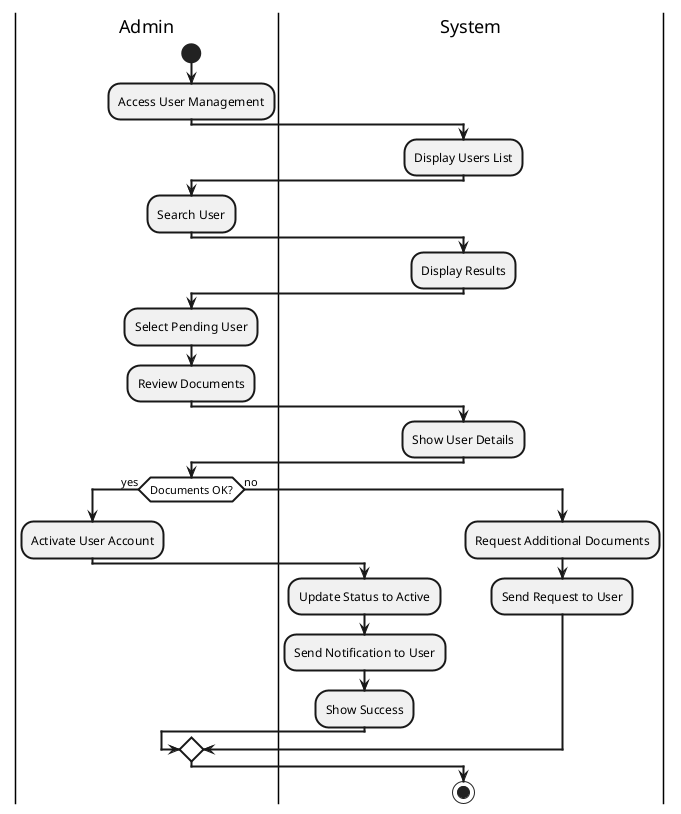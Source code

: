 @startuml
skinparam defaultTextAlignment center
skinparam ArrowThickness 2
skinparam ActivityBorderThickness 2
skinparam ActivityDiamondBackgroundColor white
skinparam ActivityDiamondBorderThickness 2

|Admin|
start
:Access User Management;

|System|
:Display Users List;

|Admin|
:Search User;

|System|
:Display Results;

|Admin|
:Select Pending User;
:Review Documents;

|System|
:Show User Details;

|Admin|
if (Documents OK?) then (yes)
  :Activate User Account;
  
  |System|
  :Update Status to Active;
  :Send Notification to User;
  :Show Success;
else (no)
  :Request Additional Documents;
  
  |System|
  :Send Request to User;
endif

stop

@enduml 